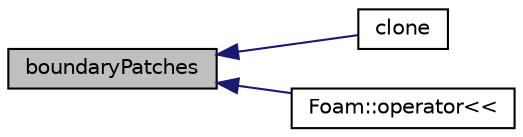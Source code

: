 digraph "boundaryPatches"
{
  bgcolor="transparent";
  edge [fontname="Helvetica",fontsize="10",labelfontname="Helvetica",labelfontsize="10"];
  node [fontname="Helvetica",fontsize="10",shape=record];
  rankdir="LR";
  Node47 [label="boundaryPatches",height=0.2,width=0.4,color="black", fillcolor="grey75", style="filled", fontcolor="black"];
  Node47 -> Node48 [dir="back",color="midnightblue",fontsize="10",style="solid",fontname="Helvetica"];
  Node48 [label="clone",height=0.2,width=0.4,color="black",URL="$a25741.html#aa54cd2428f8373d340a7b7e053968c4e",tooltip="Clone. "];
  Node47 -> Node49 [dir="back",color="midnightblue",fontsize="10",style="solid",fontname="Helvetica"];
  Node49 [label="Foam::operator\<\<",height=0.2,width=0.4,color="black",URL="$a21851.html#aaf151b2319648372987040e3117e9d9d"];
}
